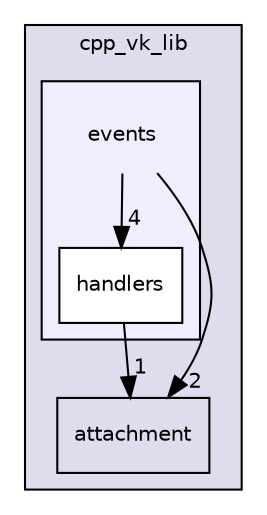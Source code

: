 digraph "events" {
  compound=true
  node [ fontsize="10", fontname="Helvetica"];
  edge [ labelfontsize="10", labelfontname="Helvetica"];
  subgraph clusterdir_ff8df762ee7a92ae5aae7a0c53291ef2 {
    graph [ bgcolor="#ddddee", pencolor="black", label="cpp_vk_lib" fontname="Helvetica", fontsize="10", URL="dir_ff8df762ee7a92ae5aae7a0c53291ef2.html"]
  dir_38ea18007e72c631318107a94e52d45f [shape=box label="attachment" URL="dir_38ea18007e72c631318107a94e52d45f.html"];
  subgraph clusterdir_53544e70ef113b77a7d7180fbd3b440a {
    graph [ bgcolor="#eeeeff", pencolor="black", label="" URL="dir_53544e70ef113b77a7d7180fbd3b440a.html"];
    dir_53544e70ef113b77a7d7180fbd3b440a [shape=plaintext label="events"];
  dir_8db78b0b0b3560bf2d55c3b25210df46 [shape=box label="handlers" fillcolor="white" style="filled" URL="dir_8db78b0b0b3560bf2d55c3b25210df46.html"];
  }
  }
  dir_8db78b0b0b3560bf2d55c3b25210df46->dir_38ea18007e72c631318107a94e52d45f [headlabel="1", labeldistance=1.5 headhref="dir_000010_000006.html"];
  dir_53544e70ef113b77a7d7180fbd3b440a->dir_38ea18007e72c631318107a94e52d45f [headlabel="2", labeldistance=1.5 headhref="dir_000009_000006.html"];
  dir_53544e70ef113b77a7d7180fbd3b440a->dir_8db78b0b0b3560bf2d55c3b25210df46 [headlabel="4", labeldistance=1.5 headhref="dir_000009_000010.html"];
}
